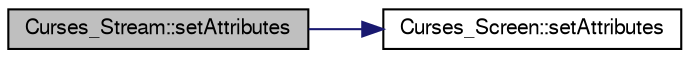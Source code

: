 digraph "Curses_Stream::setAttributes"
{
  bgcolor="transparent";
  edge [fontname="FreeSans",fontsize="10",labelfontname="FreeSans",labelfontsize="10"];
  node [fontname="FreeSans",fontsize="10",shape=record];
  rankdir="LR";
  Node1 [label="Curses_Stream::setAttributes",height=0.2,width=0.4,color="black", fillcolor="grey75", style="filled" fontcolor="black"];
  Node1 -> Node2 [color="midnightblue",fontsize="10",style="solid",fontname="FreeSans"];
  Node2 [label="Curses_Screen::setAttributes",height=0.2,width=0.4,color="black",URL="$classCurses__Screen.html#a818c25b7e99af4e0d1d2e36a44a04b6e",tooltip="changes the used default attribute values"];
}
